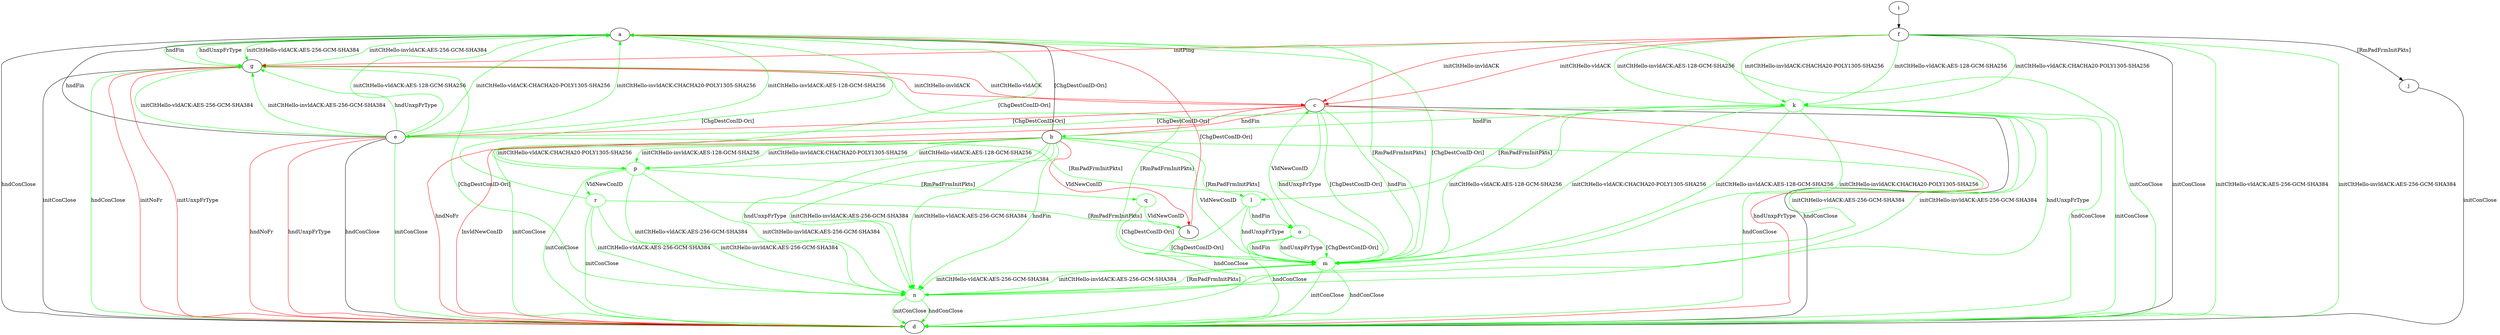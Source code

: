 digraph "" {
	a -> d	[key=0,
		label="hndConClose "];
	a -> d	[key=1,
		color=green,
		label="initConClose "];
	a -> g	[key=0,
		color=green,
		label="initCltHello-vldACK:AES-256-GCM-SHA384 "];
	a -> g	[key=1,
		color=green,
		label="initCltHello-invldACK:AES-256-GCM-SHA384 "];
	a -> g	[key=2,
		color=green,
		label="hndFin "];
	a -> g	[key=3,
		color=green,
		label="hndUnxpFrType "];
	m	[color=green];
	a -> m	[key=0,
		color=green,
		label="[RmPadFrmInitPkts] "];
	b -> a	[key=0,
		label="[ChgDestConID-Ori] "];
	b -> d	[key=0,
		color=green,
		label="initConClose "];
	b -> d	[key=1,
		color=green,
		label="hndConClose "];
	b -> d	[key=2,
		color=red,
		label="InvldNewConID "];
	b -> h	[key=0,
		color=red,
		label="VldNewConID "];
	b -> m	[key=0,
		color=green,
		label="VldNewConID "];
	n	[color=green];
	b -> n	[key=0,
		color=green,
		label="initCltHello-vldACK:AES-256-GCM-SHA384 "];
	b -> n	[key=1,
		color=green,
		label="initCltHello-invldACK:AES-256-GCM-SHA384 "];
	b -> n	[key=2,
		color=green,
		label="hndFin "];
	b -> n	[key=3,
		color=green,
		label="hndUnxpFrType "];
	o	[color=green];
	b -> o	[key=0,
		color=green,
		label="[RmPadFrmInitPkts] "];
	p	[color=green];
	b -> p	[key=0,
		color=green,
		label="initCltHello-vldACK:AES-128-GCM-SHA256 "];
	b -> p	[key=1,
		color=green,
		label="initCltHello-vldACK:CHACHA20-POLY1305-SHA256 "];
	b -> p	[key=2,
		color=green,
		label="initCltHello-invldACK:AES-128-GCM-SHA256 "];
	b -> p	[key=3,
		color=green,
		label="initCltHello-invldACK:CHACHA20-POLY1305-SHA256 "];
	c -> b	[key=0,
		color=red,
		label="hndFin "];
	c -> d	[key=0,
		label="hndConClose "];
	c -> d	[key=1,
		color=red,
		label="hndNoFr "];
	c -> d	[key=2,
		color=red,
		label="hndUnxpFrType "];
	c -> e	[key=0,
		color=red,
		label="[ChgDestConID-Ori] "];
	c -> m	[key=0,
		color=green,
		label="hndFin "];
	c -> m	[key=1,
		color=green,
		label="hndUnxpFrType "];
	c -> m	[key=2,
		color=green,
		label="[ChgDestConID-Ori] "];
	e -> a	[key=0,
		label="hndFin "];
	e -> a	[key=1,
		color=green,
		label="initCltHello-vldACK:AES-128-GCM-SHA256 "];
	e -> a	[key=2,
		color=green,
		label="initCltHello-vldACK:CHACHA20-POLY1305-SHA256 "];
	e -> a	[key=3,
		color=green,
		label="initCltHello-invldACK:AES-128-GCM-SHA256 "];
	e -> a	[key=4,
		color=green,
		label="initCltHello-invldACK:CHACHA20-POLY1305-SHA256 "];
	e -> d	[key=0,
		label="hndConClose "];
	e -> d	[key=1,
		color=green,
		label="initConClose "];
	e -> d	[key=2,
		color=red,
		label="hndNoFr "];
	e -> d	[key=3,
		color=red,
		label="hndUnxpFrType "];
	e -> g	[key=0,
		color=green,
		label="initCltHello-vldACK:AES-256-GCM-SHA384 "];
	e -> g	[key=1,
		color=green,
		label="initCltHello-invldACK:AES-256-GCM-SHA384 "];
	e -> g	[key=2,
		color=green,
		label="hndUnxpFrType "];
	l	[color=green];
	e -> l	[key=0,
		color=green,
		label="[RmPadFrmInitPkts] "];
	f -> c	[key=0,
		color=red,
		label="initCltHello-vldACK "];
	f -> c	[key=1,
		color=red,
		label="initCltHello-invldACK "];
	f -> d	[key=0,
		label="initConClose "];
	f -> d	[key=1,
		color=green,
		label="initCltHello-vldACK:AES-256-GCM-SHA384 "];
	f -> d	[key=2,
		color=green,
		label="initCltHello-invldACK:AES-256-GCM-SHA384 "];
	f -> g	[key=0,
		color=red,
		label="initPing "];
	f -> j	[key=0,
		label="[RmPadFrmInitPkts] "];
	k	[color=green];
	f -> k	[key=0,
		color=green,
		label="initCltHello-vldACK:AES-128-GCM-SHA256 "];
	f -> k	[key=1,
		color=green,
		label="initCltHello-vldACK:CHACHA20-POLY1305-SHA256 "];
	f -> k	[key=2,
		color=green,
		label="initCltHello-invldACK:AES-128-GCM-SHA256 "];
	f -> k	[key=3,
		color=green,
		label="initCltHello-invldACK:CHACHA20-POLY1305-SHA256 "];
	g -> c	[key=0,
		color=red,
		label="initCltHello-vldACK "];
	g -> c	[key=1,
		color=red,
		label="initCltHello-invldACK "];
	g -> d	[key=0,
		label="initConClose "];
	g -> d	[key=1,
		color=green,
		label="hndConClose "];
	g -> d	[key=2,
		color=red,
		label="initNoFr "];
	g -> d	[key=3,
		color=red,
		label="initUnxpFrType "];
	g -> m	[key=0,
		color=green,
		label="[RmPadFrmInitPkts] "];
	h -> a	[key=0,
		color=red,
		label="[ChgDestConID-Ori] "];
	h -> m	[key=0,
		color=green,
		label="[ChgDestConID-Ori] "];
	i -> f	[key=0];
	j -> d	[key=0,
		label="initConClose "];
	k -> b	[key=0,
		color=green,
		label="hndFin "];
	k -> d	[key=0,
		color=green,
		label="initConClose "];
	k -> d	[key=1,
		color=green,
		label="hndConClose "];
	k -> e	[key=0,
		color=green,
		label="[ChgDestConID-Ori] "];
	k -> l	[key=0,
		color=green,
		label="[RmPadFrmInitPkts] "];
	k -> m	[key=0,
		color=green,
		label="initCltHello-vldACK:AES-128-GCM-SHA256 "];
	k -> m	[key=1,
		color=green,
		label="initCltHello-vldACK:CHACHA20-POLY1305-SHA256 "];
	k -> m	[key=2,
		color=green,
		label="initCltHello-invldACK:AES-128-GCM-SHA256 "];
	k -> m	[key=3,
		color=green,
		label="initCltHello-invldACK:CHACHA20-POLY1305-SHA256 "];
	k -> n	[key=0,
		color=green,
		label="initCltHello-vldACK:AES-256-GCM-SHA384 "];
	k -> n	[key=1,
		color=green,
		label="initCltHello-invldACK:AES-256-GCM-SHA384 "];
	k -> n	[key=2,
		color=green,
		label="hndUnxpFrType "];
	l -> d	[key=0,
		color=green,
		label="hndConClose "];
	l -> m	[key=0,
		color=green,
		label="hndUnxpFrType "];
	l -> o	[key=0,
		color=green,
		label="hndFin "];
	m -> a	[key=0,
		color=green,
		label="[ChgDestConID-Ori] "];
	m -> d	[key=0,
		color=green,
		label="initConClose "];
	m -> d	[key=1,
		color=green,
		label="hndConClose "];
	m -> n	[key=0,
		color=green,
		label="initCltHello-vldACK:AES-256-GCM-SHA384 "];
	m -> n	[key=1,
		color=green,
		label="initCltHello-invldACK:AES-256-GCM-SHA384 "];
	n -> d	[key=0,
		color=green,
		label="initConClose "];
	n -> d	[key=1,
		color=green,
		label="hndConClose "];
	n -> g	[key=0,
		color=green,
		label="[ChgDestConID-Ori] "];
	n -> m	[key=0,
		color=green,
		label="[RmPadFrmInitPkts] "];
	o -> c	[key=0,
		color=green,
		label="VldNewConID "];
	o -> d	[key=0,
		color=green,
		label="hndConClose "];
	o -> m	[key=0,
		color=green,
		label="hndFin "];
	o -> m	[key=1,
		color=green,
		label="hndUnxpFrType "];
	o -> m	[key=2,
		color=green,
		label="[ChgDestConID-Ori] "];
	p -> a	[key=0,
		color=green,
		label="[ChgDestConID-Ori] "];
	p -> d	[key=0,
		color=green,
		label="initConClose "];
	p -> n	[key=0,
		color=green,
		label="initCltHello-vldACK:AES-256-GCM-SHA384 "];
	p -> n	[key=1,
		color=green,
		label="initCltHello-invldACK:AES-256-GCM-SHA384 "];
	q	[color=green];
	p -> q	[key=0,
		color=green,
		label="[RmPadFrmInitPkts] "];
	r	[color=green];
	p -> r	[key=0,
		color=green,
		label="VldNewConID "];
	q -> h	[key=0,
		color=green,
		label="VldNewConID "];
	q -> m	[key=0,
		color=green,
		label="[ChgDestConID-Ori] "];
	r -> a	[key=0,
		color=green,
		label="[ChgDestConID-Ori] "];
	r -> d	[key=0,
		color=green,
		label="initConClose "];
	r -> h	[key=0,
		color=green,
		label="[RmPadFrmInitPkts] "];
	r -> n	[key=0,
		color=green,
		label="initCltHello-vldACK:AES-256-GCM-SHA384 "];
	r -> n	[key=1,
		color=green,
		label="initCltHello-invldACK:AES-256-GCM-SHA384 "];
}
